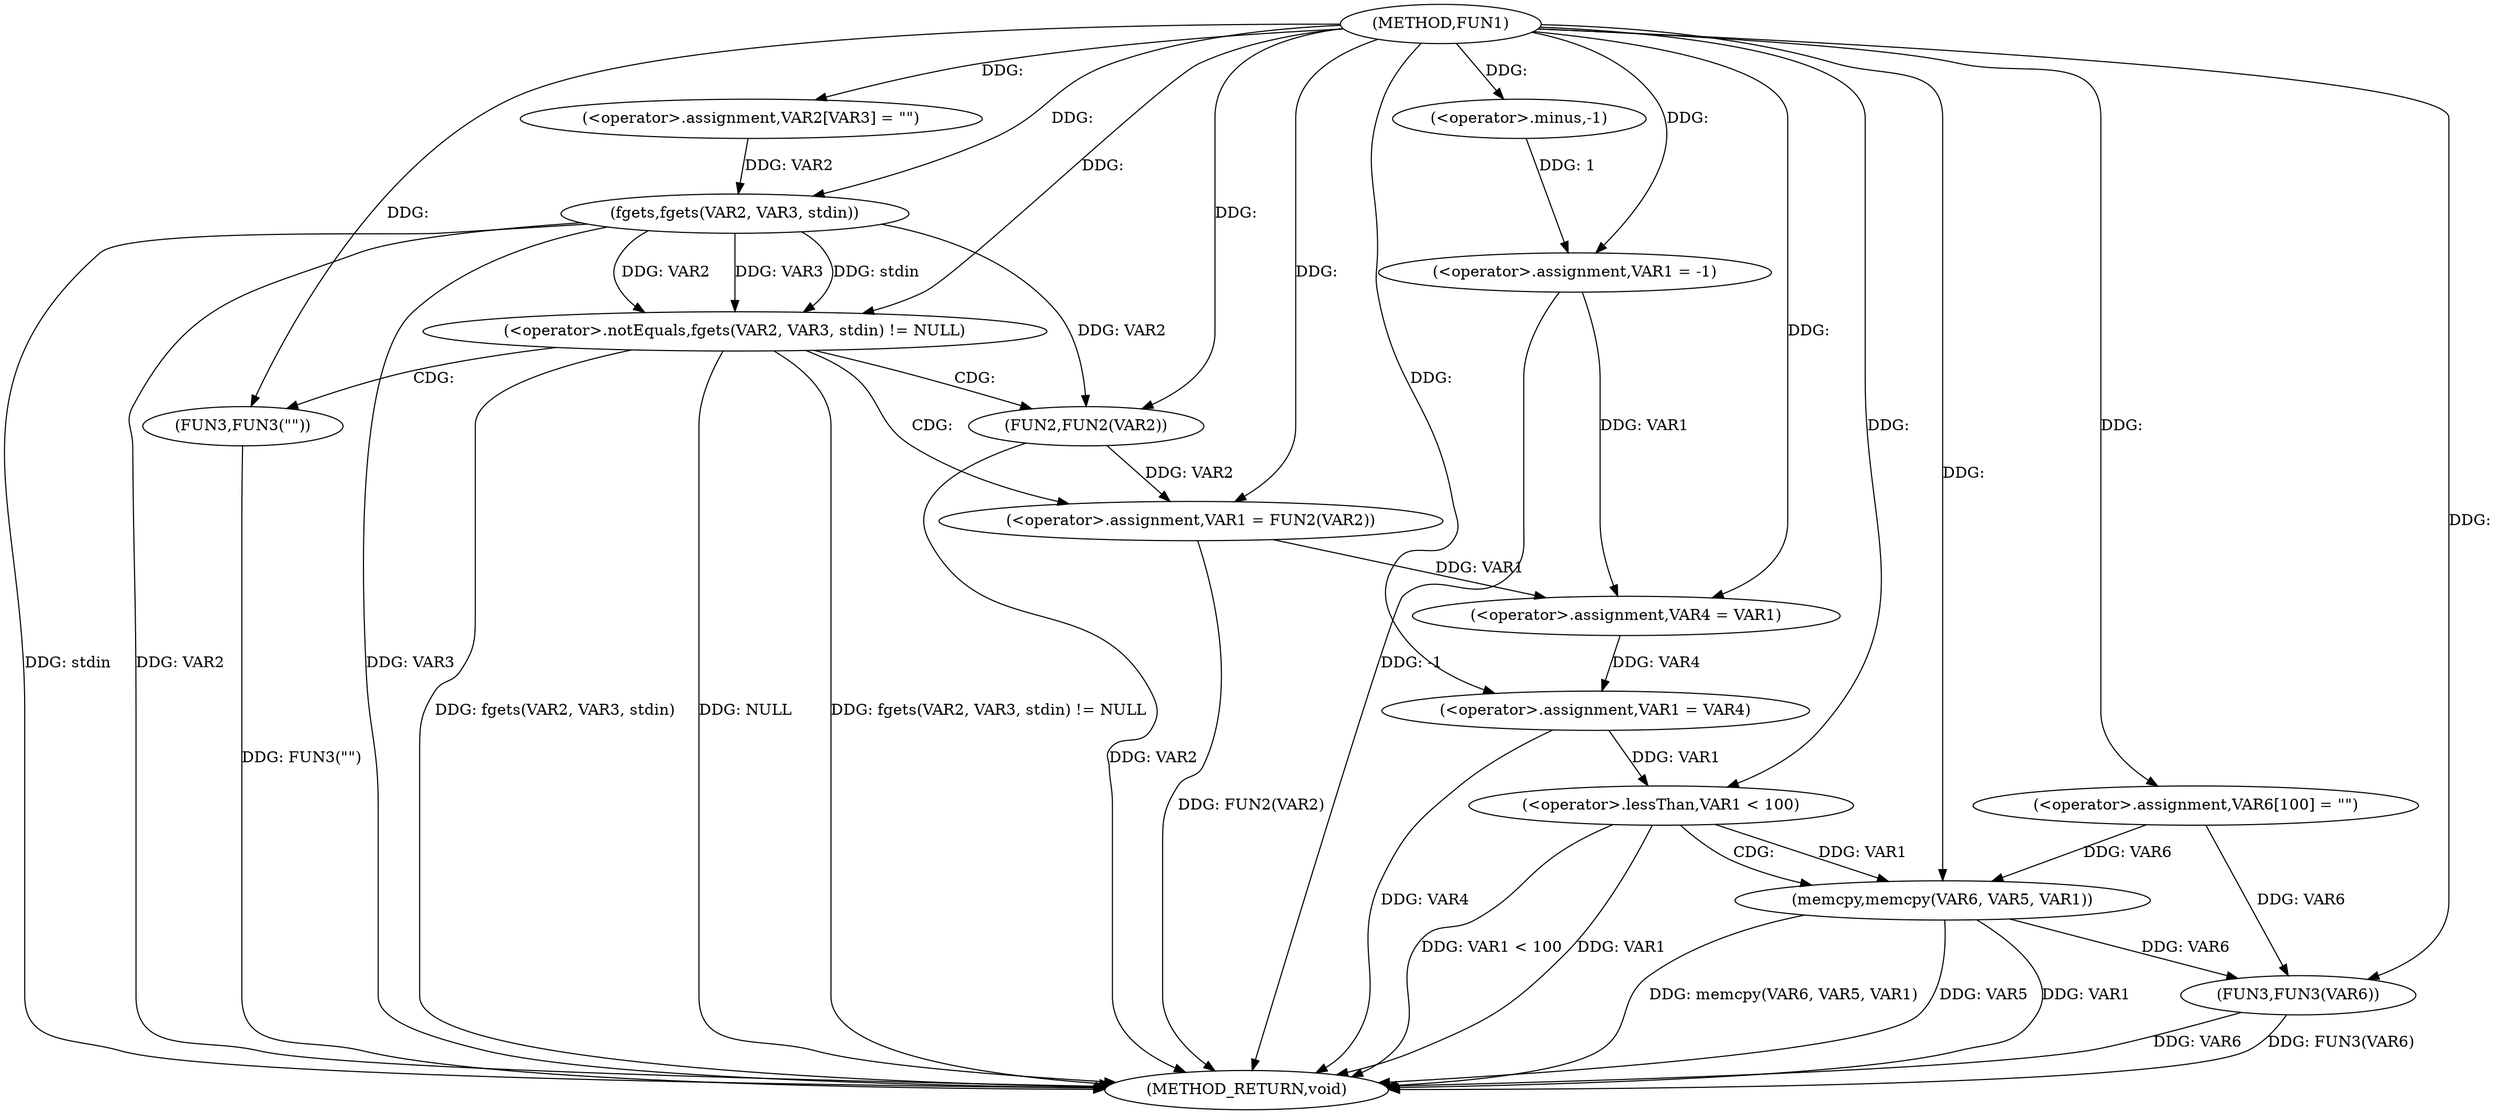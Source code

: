 digraph FUN1 {  
"1000100" [label = "(METHOD,FUN1)" ]
"1000154" [label = "(METHOD_RETURN,void)" ]
"1000103" [label = "(<operator>.assignment,VAR1 = -1)" ]
"1000105" [label = "(<operator>.minus,-1)" ]
"1000109" [label = "(<operator>.assignment,VAR2[VAR3] = \"\")" ]
"1000113" [label = "(<operator>.notEquals,fgets(VAR2, VAR3, stdin) != NULL)" ]
"1000114" [label = "(fgets,fgets(VAR2, VAR3, stdin))" ]
"1000120" [label = "(<operator>.assignment,VAR1 = FUN2(VAR2))" ]
"1000122" [label = "(FUN2,FUN2(VAR2))" ]
"1000126" [label = "(FUN3,FUN3(\"\"))" ]
"1000130" [label = "(<operator>.assignment,VAR4 = VAR1)" ]
"1000134" [label = "(<operator>.assignment,VAR1 = VAR4)" ]
"1000140" [label = "(<operator>.assignment,VAR6[100] = \"\")" ]
"1000144" [label = "(<operator>.lessThan,VAR1 < 100)" ]
"1000148" [label = "(memcpy,memcpy(VAR6, VAR5, VAR1))" ]
"1000152" [label = "(FUN3,FUN3(VAR6))" ]
  "1000114" -> "1000154"  [ label = "DDG: stdin"] 
  "1000148" -> "1000154"  [ label = "DDG: VAR1"] 
  "1000103" -> "1000154"  [ label = "DDG: -1"] 
  "1000113" -> "1000154"  [ label = "DDG: fgets(VAR2, VAR3, stdin)"] 
  "1000122" -> "1000154"  [ label = "DDG: VAR2"] 
  "1000114" -> "1000154"  [ label = "DDG: VAR2"] 
  "1000148" -> "1000154"  [ label = "DDG: memcpy(VAR6, VAR5, VAR1)"] 
  "1000152" -> "1000154"  [ label = "DDG: VAR6"] 
  "1000113" -> "1000154"  [ label = "DDG: NULL"] 
  "1000148" -> "1000154"  [ label = "DDG: VAR5"] 
  "1000114" -> "1000154"  [ label = "DDG: VAR3"] 
  "1000126" -> "1000154"  [ label = "DDG: FUN3(\"\")"] 
  "1000152" -> "1000154"  [ label = "DDG: FUN3(VAR6)"] 
  "1000144" -> "1000154"  [ label = "DDG: VAR1 < 100"] 
  "1000113" -> "1000154"  [ label = "DDG: fgets(VAR2, VAR3, stdin) != NULL"] 
  "1000134" -> "1000154"  [ label = "DDG: VAR4"] 
  "1000120" -> "1000154"  [ label = "DDG: FUN2(VAR2)"] 
  "1000144" -> "1000154"  [ label = "DDG: VAR1"] 
  "1000105" -> "1000103"  [ label = "DDG: 1"] 
  "1000100" -> "1000103"  [ label = "DDG: "] 
  "1000100" -> "1000105"  [ label = "DDG: "] 
  "1000100" -> "1000109"  [ label = "DDG: "] 
  "1000114" -> "1000113"  [ label = "DDG: VAR2"] 
  "1000114" -> "1000113"  [ label = "DDG: VAR3"] 
  "1000114" -> "1000113"  [ label = "DDG: stdin"] 
  "1000109" -> "1000114"  [ label = "DDG: VAR2"] 
  "1000100" -> "1000114"  [ label = "DDG: "] 
  "1000100" -> "1000113"  [ label = "DDG: "] 
  "1000122" -> "1000120"  [ label = "DDG: VAR2"] 
  "1000100" -> "1000120"  [ label = "DDG: "] 
  "1000114" -> "1000122"  [ label = "DDG: VAR2"] 
  "1000100" -> "1000122"  [ label = "DDG: "] 
  "1000100" -> "1000126"  [ label = "DDG: "] 
  "1000103" -> "1000130"  [ label = "DDG: VAR1"] 
  "1000120" -> "1000130"  [ label = "DDG: VAR1"] 
  "1000100" -> "1000130"  [ label = "DDG: "] 
  "1000130" -> "1000134"  [ label = "DDG: VAR4"] 
  "1000100" -> "1000134"  [ label = "DDG: "] 
  "1000100" -> "1000140"  [ label = "DDG: "] 
  "1000134" -> "1000144"  [ label = "DDG: VAR1"] 
  "1000100" -> "1000144"  [ label = "DDG: "] 
  "1000140" -> "1000148"  [ label = "DDG: VAR6"] 
  "1000100" -> "1000148"  [ label = "DDG: "] 
  "1000144" -> "1000148"  [ label = "DDG: VAR1"] 
  "1000140" -> "1000152"  [ label = "DDG: VAR6"] 
  "1000148" -> "1000152"  [ label = "DDG: VAR6"] 
  "1000100" -> "1000152"  [ label = "DDG: "] 
  "1000113" -> "1000120"  [ label = "CDG: "] 
  "1000113" -> "1000122"  [ label = "CDG: "] 
  "1000113" -> "1000126"  [ label = "CDG: "] 
  "1000144" -> "1000148"  [ label = "CDG: "] 
}
